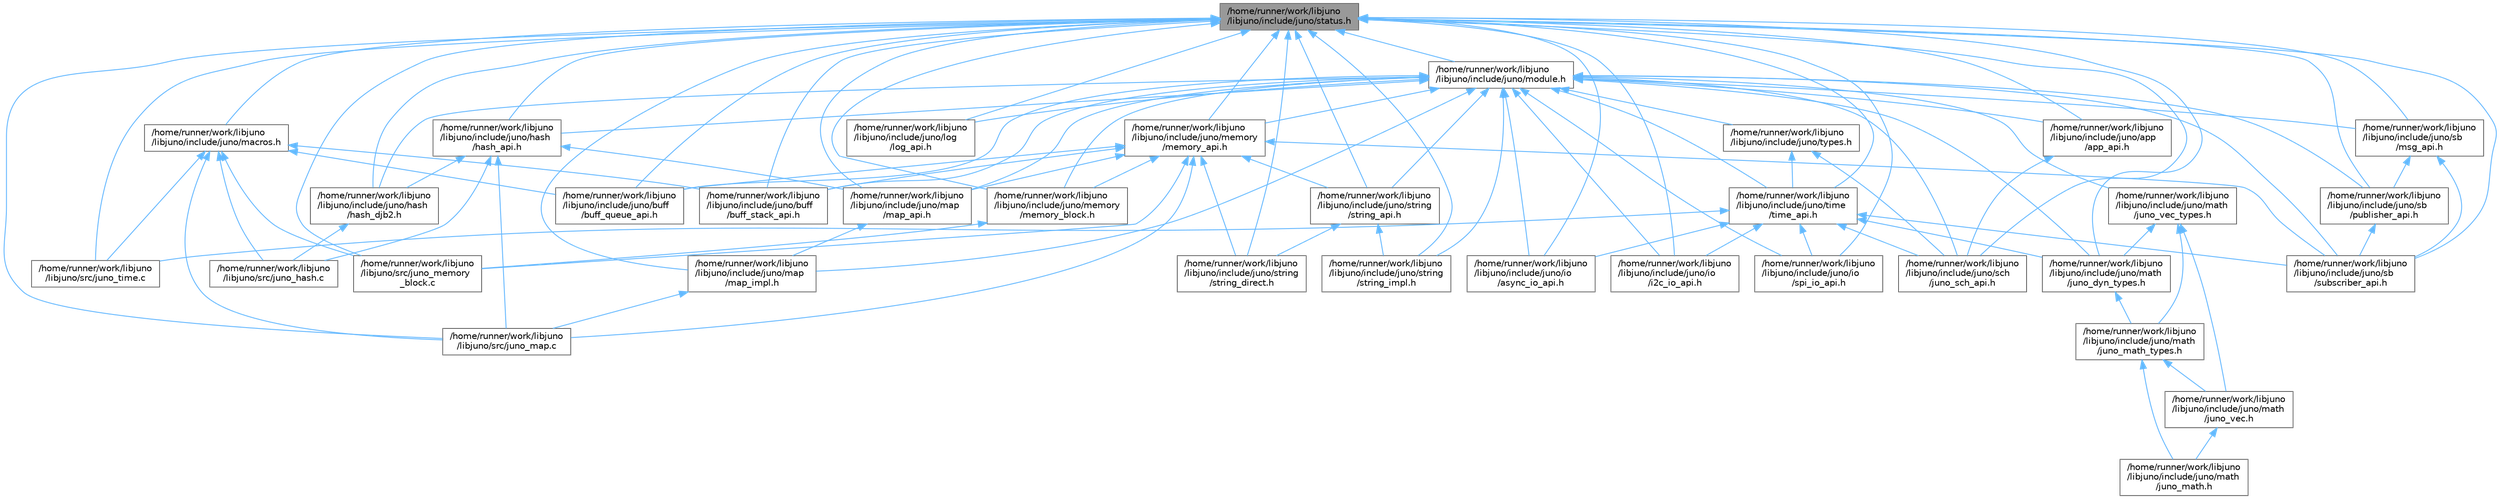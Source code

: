 digraph "/home/runner/work/libjuno/libjuno/include/juno/status.h"
{
 // LATEX_PDF_SIZE
  bgcolor="transparent";
  edge [fontname=Helvetica,fontsize=10,labelfontname=Helvetica,labelfontsize=10];
  node [fontname=Helvetica,fontsize=10,shape=box,height=0.2,width=0.4];
  Node1 [id="Node000001",label="/home/runner/work/libjuno\l/libjuno/include/juno/status.h",height=0.2,width=0.4,color="gray40", fillcolor="grey60", style="filled", fontcolor="black",tooltip=" "];
  Node1 -> Node2 [id="edge1_Node000001_Node000002",dir="back",color="steelblue1",style="solid",tooltip=" "];
  Node2 [id="Node000002",label="/home/runner/work/libjuno\l/libjuno/include/juno/app\l/app_api.h",height=0.2,width=0.4,color="grey40", fillcolor="white", style="filled",URL="$app__api_8h.html",tooltip=" "];
  Node2 -> Node3 [id="edge2_Node000002_Node000003",dir="back",color="steelblue1",style="solid",tooltip=" "];
  Node3 [id="Node000003",label="/home/runner/work/libjuno\l/libjuno/include/juno/sch\l/juno_sch_api.h",height=0.2,width=0.4,color="grey40", fillcolor="white", style="filled",URL="$juno__sch__api_8h.html",tooltip=" "];
  Node1 -> Node4 [id="edge3_Node000001_Node000004",dir="back",color="steelblue1",style="solid",tooltip=" "];
  Node4 [id="Node000004",label="/home/runner/work/libjuno\l/libjuno/include/juno/buff\l/buff_queue_api.h",height=0.2,width=0.4,color="grey40", fillcolor="white", style="filled",URL="$buff__queue__api_8h.html",tooltip=" "];
  Node1 -> Node5 [id="edge4_Node000001_Node000005",dir="back",color="steelblue1",style="solid",tooltip=" "];
  Node5 [id="Node000005",label="/home/runner/work/libjuno\l/libjuno/include/juno/buff\l/buff_stack_api.h",height=0.2,width=0.4,color="grey40", fillcolor="white", style="filled",URL="$buff__stack__api_8h.html",tooltip=" "];
  Node1 -> Node6 [id="edge5_Node000001_Node000006",dir="back",color="steelblue1",style="solid",tooltip=" "];
  Node6 [id="Node000006",label="/home/runner/work/libjuno\l/libjuno/include/juno/hash\l/hash_api.h",height=0.2,width=0.4,color="grey40", fillcolor="white", style="filled",URL="$hash__api_8h.html",tooltip=" "];
  Node6 -> Node7 [id="edge6_Node000006_Node000007",dir="back",color="steelblue1",style="solid",tooltip=" "];
  Node7 [id="Node000007",label="/home/runner/work/libjuno\l/libjuno/include/juno/hash\l/hash_djb2.h",height=0.2,width=0.4,color="grey40", fillcolor="white", style="filled",URL="$hash__djb2_8h.html",tooltip=" "];
  Node7 -> Node8 [id="edge7_Node000007_Node000008",dir="back",color="steelblue1",style="solid",tooltip=" "];
  Node8 [id="Node000008",label="/home/runner/work/libjuno\l/libjuno/src/juno_hash.c",height=0.2,width=0.4,color="grey40", fillcolor="white", style="filled",URL="$juno__hash_8c.html",tooltip=" "];
  Node6 -> Node9 [id="edge8_Node000006_Node000009",dir="back",color="steelblue1",style="solid",tooltip=" "];
  Node9 [id="Node000009",label="/home/runner/work/libjuno\l/libjuno/include/juno/map\l/map_api.h",height=0.2,width=0.4,color="grey40", fillcolor="white", style="filled",URL="$map__api_8h.html",tooltip=" "];
  Node9 -> Node10 [id="edge9_Node000009_Node000010",dir="back",color="steelblue1",style="solid",tooltip=" "];
  Node10 [id="Node000010",label="/home/runner/work/libjuno\l/libjuno/include/juno/map\l/map_impl.h",height=0.2,width=0.4,color="grey40", fillcolor="white", style="filled",URL="$map__impl_8h.html",tooltip=" "];
  Node10 -> Node11 [id="edge10_Node000010_Node000011",dir="back",color="steelblue1",style="solid",tooltip=" "];
  Node11 [id="Node000011",label="/home/runner/work/libjuno\l/libjuno/src/juno_map.c",height=0.2,width=0.4,color="grey40", fillcolor="white", style="filled",URL="$juno__map_8c.html",tooltip=" "];
  Node6 -> Node8 [id="edge11_Node000006_Node000008",dir="back",color="steelblue1",style="solid",tooltip=" "];
  Node6 -> Node11 [id="edge12_Node000006_Node000011",dir="back",color="steelblue1",style="solid",tooltip=" "];
  Node1 -> Node7 [id="edge13_Node000001_Node000007",dir="back",color="steelblue1",style="solid",tooltip=" "];
  Node1 -> Node12 [id="edge14_Node000001_Node000012",dir="back",color="steelblue1",style="solid",tooltip=" "];
  Node12 [id="Node000012",label="/home/runner/work/libjuno\l/libjuno/include/juno/io\l/async_io_api.h",height=0.2,width=0.4,color="grey40", fillcolor="white", style="filled",URL="$async__io__api_8h.html",tooltip=" "];
  Node1 -> Node13 [id="edge15_Node000001_Node000013",dir="back",color="steelblue1",style="solid",tooltip=" "];
  Node13 [id="Node000013",label="/home/runner/work/libjuno\l/libjuno/include/juno/io\l/i2c_io_api.h",height=0.2,width=0.4,color="grey40", fillcolor="white", style="filled",URL="$i2c__io__api_8h.html",tooltip=" "];
  Node1 -> Node14 [id="edge16_Node000001_Node000014",dir="back",color="steelblue1",style="solid",tooltip=" "];
  Node14 [id="Node000014",label="/home/runner/work/libjuno\l/libjuno/include/juno/io\l/spi_io_api.h",height=0.2,width=0.4,color="grey40", fillcolor="white", style="filled",URL="$spi__io__api_8h.html",tooltip=" "];
  Node1 -> Node15 [id="edge17_Node000001_Node000015",dir="back",color="steelblue1",style="solid",tooltip=" "];
  Node15 [id="Node000015",label="/home/runner/work/libjuno\l/libjuno/include/juno/log\l/log_api.h",height=0.2,width=0.4,color="grey40", fillcolor="white", style="filled",URL="$log__api_8h.html",tooltip=" "];
  Node1 -> Node16 [id="edge18_Node000001_Node000016",dir="back",color="steelblue1",style="solid",tooltip=" "];
  Node16 [id="Node000016",label="/home/runner/work/libjuno\l/libjuno/include/juno/macros.h",height=0.2,width=0.4,color="grey40", fillcolor="white", style="filled",URL="$macros_8h.html",tooltip=" "];
  Node16 -> Node4 [id="edge19_Node000016_Node000004",dir="back",color="steelblue1",style="solid",tooltip=" "];
  Node16 -> Node5 [id="edge20_Node000016_Node000005",dir="back",color="steelblue1",style="solid",tooltip=" "];
  Node16 -> Node8 [id="edge21_Node000016_Node000008",dir="back",color="steelblue1",style="solid",tooltip=" "];
  Node16 -> Node11 [id="edge22_Node000016_Node000011",dir="back",color="steelblue1",style="solid",tooltip=" "];
  Node16 -> Node17 [id="edge23_Node000016_Node000017",dir="back",color="steelblue1",style="solid",tooltip=" "];
  Node17 [id="Node000017",label="/home/runner/work/libjuno\l/libjuno/src/juno_memory\l_block.c",height=0.2,width=0.4,color="grey40", fillcolor="white", style="filled",URL="$juno__memory__block_8c.html",tooltip=" "];
  Node16 -> Node18 [id="edge24_Node000016_Node000018",dir="back",color="steelblue1",style="solid",tooltip=" "];
  Node18 [id="Node000018",label="/home/runner/work/libjuno\l/libjuno/src/juno_time.c",height=0.2,width=0.4,color="grey40", fillcolor="white", style="filled",URL="$juno__time_8c.html",tooltip=" "];
  Node1 -> Node9 [id="edge25_Node000001_Node000009",dir="back",color="steelblue1",style="solid",tooltip=" "];
  Node1 -> Node10 [id="edge26_Node000001_Node000010",dir="back",color="steelblue1",style="solid",tooltip=" "];
  Node1 -> Node19 [id="edge27_Node000001_Node000019",dir="back",color="steelblue1",style="solid",tooltip=" "];
  Node19 [id="Node000019",label="/home/runner/work/libjuno\l/libjuno/include/juno/math\l/juno_dyn_types.h",height=0.2,width=0.4,color="grey40", fillcolor="white", style="filled",URL="$juno__dyn__types_8h.html",tooltip=" "];
  Node19 -> Node20 [id="edge28_Node000019_Node000020",dir="back",color="steelblue1",style="solid",tooltip=" "];
  Node20 [id="Node000020",label="/home/runner/work/libjuno\l/libjuno/include/juno/math\l/juno_math_types.h",height=0.2,width=0.4,color="grey40", fillcolor="white", style="filled",URL="$juno__math__types_8h.html",tooltip=" "];
  Node20 -> Node21 [id="edge29_Node000020_Node000021",dir="back",color="steelblue1",style="solid",tooltip=" "];
  Node21 [id="Node000021",label="/home/runner/work/libjuno\l/libjuno/include/juno/math\l/juno_math.h",height=0.2,width=0.4,color="grey40", fillcolor="white", style="filled",URL="$juno__math_8h.html",tooltip=" "];
  Node20 -> Node22 [id="edge30_Node000020_Node000022",dir="back",color="steelblue1",style="solid",tooltip=" "];
  Node22 [id="Node000022",label="/home/runner/work/libjuno\l/libjuno/include/juno/math\l/juno_vec.h",height=0.2,width=0.4,color="grey40", fillcolor="white", style="filled",URL="$juno__vec_8h.html",tooltip=" "];
  Node22 -> Node21 [id="edge31_Node000022_Node000021",dir="back",color="steelblue1",style="solid",tooltip=" "];
  Node1 -> Node23 [id="edge32_Node000001_Node000023",dir="back",color="steelblue1",style="solid",tooltip=" "];
  Node23 [id="Node000023",label="/home/runner/work/libjuno\l/libjuno/include/juno/memory\l/memory_api.h",height=0.2,width=0.4,color="grey40", fillcolor="white", style="filled",URL="$memory__api_8h.html",tooltip=" "];
  Node23 -> Node4 [id="edge33_Node000023_Node000004",dir="back",color="steelblue1",style="solid",tooltip=" "];
  Node23 -> Node5 [id="edge34_Node000023_Node000005",dir="back",color="steelblue1",style="solid",tooltip=" "];
  Node23 -> Node9 [id="edge35_Node000023_Node000009",dir="back",color="steelblue1",style="solid",tooltip=" "];
  Node23 -> Node24 [id="edge36_Node000023_Node000024",dir="back",color="steelblue1",style="solid",tooltip=" "];
  Node24 [id="Node000024",label="/home/runner/work/libjuno\l/libjuno/include/juno/memory\l/memory_block.h",height=0.2,width=0.4,color="grey40", fillcolor="white", style="filled",URL="$memory__block_8h.html",tooltip=" "];
  Node24 -> Node17 [id="edge37_Node000024_Node000017",dir="back",color="steelblue1",style="solid",tooltip=" "];
  Node23 -> Node25 [id="edge38_Node000023_Node000025",dir="back",color="steelblue1",style="solid",tooltip=" "];
  Node25 [id="Node000025",label="/home/runner/work/libjuno\l/libjuno/include/juno/sb\l/subscriber_api.h",height=0.2,width=0.4,color="grey40", fillcolor="white", style="filled",URL="$subscriber__api_8h.html",tooltip=" "];
  Node23 -> Node26 [id="edge39_Node000023_Node000026",dir="back",color="steelblue1",style="solid",tooltip=" "];
  Node26 [id="Node000026",label="/home/runner/work/libjuno\l/libjuno/include/juno/string\l/string_api.h",height=0.2,width=0.4,color="grey40", fillcolor="white", style="filled",URL="$string__api_8h.html",tooltip=" "];
  Node26 -> Node27 [id="edge40_Node000026_Node000027",dir="back",color="steelblue1",style="solid",tooltip=" "];
  Node27 [id="Node000027",label="/home/runner/work/libjuno\l/libjuno/include/juno/string\l/string_direct.h",height=0.2,width=0.4,color="grey40", fillcolor="white", style="filled",URL="$string__direct_8h.html",tooltip=" "];
  Node26 -> Node28 [id="edge41_Node000026_Node000028",dir="back",color="steelblue1",style="solid",tooltip=" "];
  Node28 [id="Node000028",label="/home/runner/work/libjuno\l/libjuno/include/juno/string\l/string_impl.h",height=0.2,width=0.4,color="grey40", fillcolor="white", style="filled",URL="$string__impl_8h.html",tooltip=" "];
  Node23 -> Node27 [id="edge42_Node000023_Node000027",dir="back",color="steelblue1",style="solid",tooltip=" "];
  Node23 -> Node11 [id="edge43_Node000023_Node000011",dir="back",color="steelblue1",style="solid",tooltip=" "];
  Node23 -> Node17 [id="edge44_Node000023_Node000017",dir="back",color="steelblue1",style="solid",tooltip=" "];
  Node1 -> Node24 [id="edge45_Node000001_Node000024",dir="back",color="steelblue1",style="solid",tooltip=" "];
  Node1 -> Node29 [id="edge46_Node000001_Node000029",dir="back",color="steelblue1",style="solid",tooltip=" "];
  Node29 [id="Node000029",label="/home/runner/work/libjuno\l/libjuno/include/juno/module.h",height=0.2,width=0.4,color="grey40", fillcolor="white", style="filled",URL="$module_8h.html",tooltip=" "];
  Node29 -> Node2 [id="edge47_Node000029_Node000002",dir="back",color="steelblue1",style="solid",tooltip=" "];
  Node29 -> Node4 [id="edge48_Node000029_Node000004",dir="back",color="steelblue1",style="solid",tooltip=" "];
  Node29 -> Node5 [id="edge49_Node000029_Node000005",dir="back",color="steelblue1",style="solid",tooltip=" "];
  Node29 -> Node6 [id="edge50_Node000029_Node000006",dir="back",color="steelblue1",style="solid",tooltip=" "];
  Node29 -> Node7 [id="edge51_Node000029_Node000007",dir="back",color="steelblue1",style="solid",tooltip=" "];
  Node29 -> Node12 [id="edge52_Node000029_Node000012",dir="back",color="steelblue1",style="solid",tooltip=" "];
  Node29 -> Node13 [id="edge53_Node000029_Node000013",dir="back",color="steelblue1",style="solid",tooltip=" "];
  Node29 -> Node14 [id="edge54_Node000029_Node000014",dir="back",color="steelblue1",style="solid",tooltip=" "];
  Node29 -> Node15 [id="edge55_Node000029_Node000015",dir="back",color="steelblue1",style="solid",tooltip=" "];
  Node29 -> Node9 [id="edge56_Node000029_Node000009",dir="back",color="steelblue1",style="solid",tooltip=" "];
  Node29 -> Node10 [id="edge57_Node000029_Node000010",dir="back",color="steelblue1",style="solid",tooltip=" "];
  Node29 -> Node19 [id="edge58_Node000029_Node000019",dir="back",color="steelblue1",style="solid",tooltip=" "];
  Node29 -> Node30 [id="edge59_Node000029_Node000030",dir="back",color="steelblue1",style="solid",tooltip=" "];
  Node30 [id="Node000030",label="/home/runner/work/libjuno\l/libjuno/include/juno/math\l/juno_vec_types.h",height=0.2,width=0.4,color="grey40", fillcolor="white", style="filled",URL="$juno__vec__types_8h.html",tooltip=" "];
  Node30 -> Node19 [id="edge60_Node000030_Node000019",dir="back",color="steelblue1",style="solid",tooltip=" "];
  Node30 -> Node20 [id="edge61_Node000030_Node000020",dir="back",color="steelblue1",style="solid",tooltip=" "];
  Node30 -> Node22 [id="edge62_Node000030_Node000022",dir="back",color="steelblue1",style="solid",tooltip=" "];
  Node29 -> Node23 [id="edge63_Node000029_Node000023",dir="back",color="steelblue1",style="solid",tooltip=" "];
  Node29 -> Node24 [id="edge64_Node000029_Node000024",dir="back",color="steelblue1",style="solid",tooltip=" "];
  Node29 -> Node31 [id="edge65_Node000029_Node000031",dir="back",color="steelblue1",style="solid",tooltip=" "];
  Node31 [id="Node000031",label="/home/runner/work/libjuno\l/libjuno/include/juno/sb\l/msg_api.h",height=0.2,width=0.4,color="grey40", fillcolor="white", style="filled",URL="$msg__api_8h.html",tooltip=" "];
  Node31 -> Node32 [id="edge66_Node000031_Node000032",dir="back",color="steelblue1",style="solid",tooltip=" "];
  Node32 [id="Node000032",label="/home/runner/work/libjuno\l/libjuno/include/juno/sb\l/publisher_api.h",height=0.2,width=0.4,color="grey40", fillcolor="white", style="filled",URL="$publisher__api_8h.html",tooltip=" "];
  Node32 -> Node25 [id="edge67_Node000032_Node000025",dir="back",color="steelblue1",style="solid",tooltip=" "];
  Node31 -> Node25 [id="edge68_Node000031_Node000025",dir="back",color="steelblue1",style="solid",tooltip=" "];
  Node29 -> Node32 [id="edge69_Node000029_Node000032",dir="back",color="steelblue1",style="solid",tooltip=" "];
  Node29 -> Node25 [id="edge70_Node000029_Node000025",dir="back",color="steelblue1",style="solid",tooltip=" "];
  Node29 -> Node3 [id="edge71_Node000029_Node000003",dir="back",color="steelblue1",style="solid",tooltip=" "];
  Node29 -> Node26 [id="edge72_Node000029_Node000026",dir="back",color="steelblue1",style="solid",tooltip=" "];
  Node29 -> Node28 [id="edge73_Node000029_Node000028",dir="back",color="steelblue1",style="solid",tooltip=" "];
  Node29 -> Node33 [id="edge74_Node000029_Node000033",dir="back",color="steelblue1",style="solid",tooltip=" "];
  Node33 [id="Node000033",label="/home/runner/work/libjuno\l/libjuno/include/juno/time\l/time_api.h",height=0.2,width=0.4,color="grey40", fillcolor="white", style="filled",URL="$time__api_8h.html",tooltip=" "];
  Node33 -> Node12 [id="edge75_Node000033_Node000012",dir="back",color="steelblue1",style="solid",tooltip=" "];
  Node33 -> Node13 [id="edge76_Node000033_Node000013",dir="back",color="steelblue1",style="solid",tooltip=" "];
  Node33 -> Node14 [id="edge77_Node000033_Node000014",dir="back",color="steelblue1",style="solid",tooltip=" "];
  Node33 -> Node19 [id="edge78_Node000033_Node000019",dir="back",color="steelblue1",style="solid",tooltip=" "];
  Node33 -> Node25 [id="edge79_Node000033_Node000025",dir="back",color="steelblue1",style="solid",tooltip=" "];
  Node33 -> Node3 [id="edge80_Node000033_Node000003",dir="back",color="steelblue1",style="solid",tooltip=" "];
  Node33 -> Node18 [id="edge81_Node000033_Node000018",dir="back",color="steelblue1",style="solid",tooltip=" "];
  Node29 -> Node34 [id="edge82_Node000029_Node000034",dir="back",color="steelblue1",style="solid",tooltip=" "];
  Node34 [id="Node000034",label="/home/runner/work/libjuno\l/libjuno/include/juno/types.h",height=0.2,width=0.4,color="grey40", fillcolor="white", style="filled",URL="$types_8h.html",tooltip=" "];
  Node34 -> Node3 [id="edge83_Node000034_Node000003",dir="back",color="steelblue1",style="solid",tooltip=" "];
  Node34 -> Node33 [id="edge84_Node000034_Node000033",dir="back",color="steelblue1",style="solid",tooltip=" "];
  Node1 -> Node31 [id="edge85_Node000001_Node000031",dir="back",color="steelblue1",style="solid",tooltip=" "];
  Node1 -> Node32 [id="edge86_Node000001_Node000032",dir="back",color="steelblue1",style="solid",tooltip=" "];
  Node1 -> Node25 [id="edge87_Node000001_Node000025",dir="back",color="steelblue1",style="solid",tooltip=" "];
  Node1 -> Node3 [id="edge88_Node000001_Node000003",dir="back",color="steelblue1",style="solid",tooltip=" "];
  Node1 -> Node26 [id="edge89_Node000001_Node000026",dir="back",color="steelblue1",style="solid",tooltip=" "];
  Node1 -> Node27 [id="edge90_Node000001_Node000027",dir="back",color="steelblue1",style="solid",tooltip=" "];
  Node1 -> Node28 [id="edge91_Node000001_Node000028",dir="back",color="steelblue1",style="solid",tooltip=" "];
  Node1 -> Node33 [id="edge92_Node000001_Node000033",dir="back",color="steelblue1",style="solid",tooltip=" "];
  Node1 -> Node11 [id="edge93_Node000001_Node000011",dir="back",color="steelblue1",style="solid",tooltip=" "];
  Node1 -> Node17 [id="edge94_Node000001_Node000017",dir="back",color="steelblue1",style="solid",tooltip=" "];
  Node1 -> Node18 [id="edge95_Node000001_Node000018",dir="back",color="steelblue1",style="solid",tooltip=" "];
}
